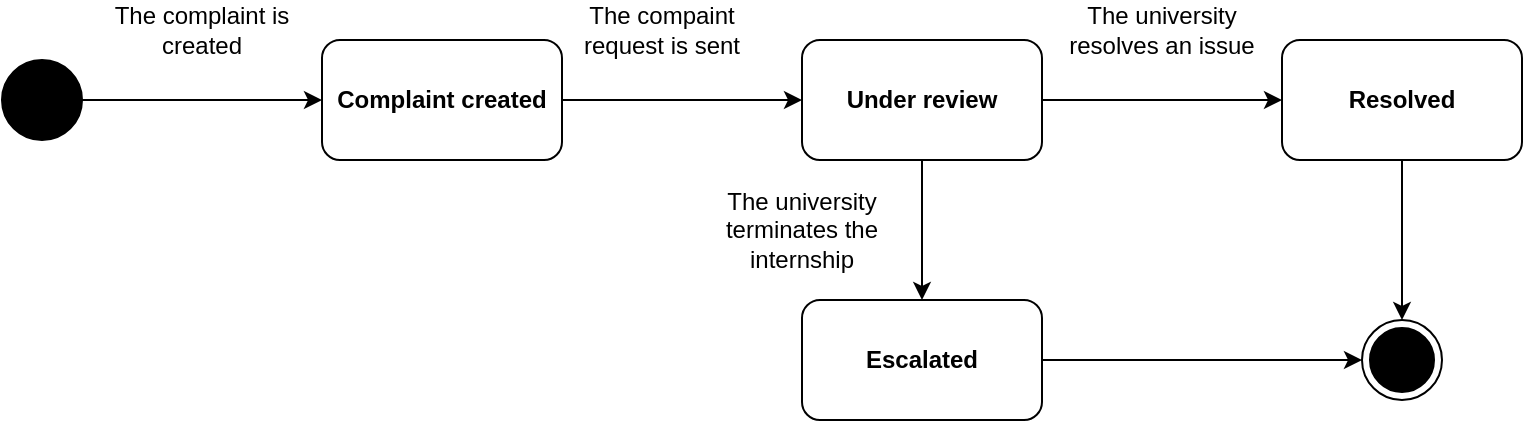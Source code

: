<mxfile version="25.0.3">
  <diagram name="Page-1" id="_xUHS9mLkxcPEhT5gaJq">
    <mxGraphModel dx="1434" dy="746" grid="1" gridSize="10" guides="1" tooltips="1" connect="1" arrows="1" fold="1" page="1" pageScale="1" pageWidth="827" pageHeight="1169" math="0" shadow="0">
      <root>
        <mxCell id="0" />
        <mxCell id="1" parent="0" />
        <mxCell id="90ore4e1R3nUi26I3FRk-1" value="" style="ellipse;whiteSpace=wrap;html=1;aspect=fixed;fillColor=#000000;" vertex="1" parent="1">
          <mxGeometry x="40" y="300" width="40" height="40" as="geometry" />
        </mxCell>
        <mxCell id="90ore4e1R3nUi26I3FRk-2" value="" style="endArrow=classic;html=1;rounded=0;exitX=1;exitY=0.5;exitDx=0;exitDy=0;entryX=0;entryY=0.5;entryDx=0;entryDy=0;" edge="1" parent="1" source="90ore4e1R3nUi26I3FRk-1" target="90ore4e1R3nUi26I3FRk-4">
          <mxGeometry width="50" height="50" relative="1" as="geometry">
            <mxPoint x="360" y="550" as="sourcePoint" />
            <mxPoint x="170" y="320" as="targetPoint" />
          </mxGeometry>
        </mxCell>
        <mxCell id="90ore4e1R3nUi26I3FRk-3" style="edgeStyle=orthogonalEdgeStyle;rounded=0;orthogonalLoop=1;jettySize=auto;html=1;entryX=0;entryY=0.5;entryDx=0;entryDy=0;" edge="1" parent="1" source="90ore4e1R3nUi26I3FRk-4" target="90ore4e1R3nUi26I3FRk-6">
          <mxGeometry relative="1" as="geometry" />
        </mxCell>
        <mxCell id="90ore4e1R3nUi26I3FRk-4" value="&lt;b&gt;Complaint created&lt;/b&gt;" style="rounded=1;whiteSpace=wrap;html=1;" vertex="1" parent="1">
          <mxGeometry x="200" y="290" width="120" height="60" as="geometry" />
        </mxCell>
        <mxCell id="90ore4e1R3nUi26I3FRk-5" style="edgeStyle=orthogonalEdgeStyle;rounded=0;orthogonalLoop=1;jettySize=auto;html=1;entryX=0;entryY=0.5;entryDx=0;entryDy=0;" edge="1" parent="1" source="90ore4e1R3nUi26I3FRk-6" target="90ore4e1R3nUi26I3FRk-8">
          <mxGeometry relative="1" as="geometry" />
        </mxCell>
        <mxCell id="90ore4e1R3nUi26I3FRk-19" style="edgeStyle=orthogonalEdgeStyle;rounded=0;orthogonalLoop=1;jettySize=auto;html=1;" edge="1" parent="1" source="90ore4e1R3nUi26I3FRk-6" target="90ore4e1R3nUi26I3FRk-18">
          <mxGeometry relative="1" as="geometry" />
        </mxCell>
        <mxCell id="90ore4e1R3nUi26I3FRk-6" value="&lt;b&gt;Under review&lt;/b&gt;" style="rounded=1;whiteSpace=wrap;html=1;" vertex="1" parent="1">
          <mxGeometry x="440" y="290" width="120" height="60" as="geometry" />
        </mxCell>
        <mxCell id="90ore4e1R3nUi26I3FRk-7" style="edgeStyle=orthogonalEdgeStyle;rounded=0;orthogonalLoop=1;jettySize=auto;html=1;entryX=0.5;entryY=0;entryDx=0;entryDy=0;" edge="1" parent="1" source="90ore4e1R3nUi26I3FRk-8" target="90ore4e1R3nUi26I3FRk-16">
          <mxGeometry relative="1" as="geometry">
            <mxPoint x="740" y="420" as="targetPoint" />
          </mxGeometry>
        </mxCell>
        <mxCell id="90ore4e1R3nUi26I3FRk-8" value="&lt;b&gt;Resolved&lt;/b&gt;" style="rounded=1;whiteSpace=wrap;html=1;" vertex="1" parent="1">
          <mxGeometry x="680" y="290" width="120" height="60" as="geometry" />
        </mxCell>
        <mxCell id="90ore4e1R3nUi26I3FRk-9" value="The complaint is created" style="text;html=1;align=center;verticalAlign=middle;whiteSpace=wrap;rounded=0;" vertex="1" parent="1">
          <mxGeometry x="90" y="270" width="100" height="30" as="geometry" />
        </mxCell>
        <mxCell id="90ore4e1R3nUi26I3FRk-10" value="The compaint request is sent" style="text;html=1;align=center;verticalAlign=middle;whiteSpace=wrap;rounded=0;" vertex="1" parent="1">
          <mxGeometry x="320" y="270" width="100" height="30" as="geometry" />
        </mxCell>
        <mxCell id="90ore4e1R3nUi26I3FRk-11" value="The university resolves an issue" style="text;html=1;align=center;verticalAlign=middle;whiteSpace=wrap;rounded=0;" vertex="1" parent="1">
          <mxGeometry x="570" y="270" width="100" height="30" as="geometry" />
        </mxCell>
        <mxCell id="90ore4e1R3nUi26I3FRk-14" value="The university terminates the internship" style="text;html=1;align=center;verticalAlign=middle;whiteSpace=wrap;rounded=0;" vertex="1" parent="1">
          <mxGeometry x="390" y="370" width="100" height="30" as="geometry" />
        </mxCell>
        <mxCell id="90ore4e1R3nUi26I3FRk-15" value="" style="group" vertex="1" connectable="0" parent="1">
          <mxGeometry x="720" y="430" width="40" height="40" as="geometry" />
        </mxCell>
        <mxCell id="90ore4e1R3nUi26I3FRk-16" value="" style="ellipse;whiteSpace=wrap;html=1;aspect=fixed;" vertex="1" parent="90ore4e1R3nUi26I3FRk-15">
          <mxGeometry width="40" height="40" as="geometry" />
        </mxCell>
        <mxCell id="90ore4e1R3nUi26I3FRk-17" value="" style="ellipse;whiteSpace=wrap;html=1;aspect=fixed;fillColor=#000000;" vertex="1" parent="90ore4e1R3nUi26I3FRk-15">
          <mxGeometry x="4" y="4" width="32" height="32" as="geometry" />
        </mxCell>
        <mxCell id="90ore4e1R3nUi26I3FRk-20" style="edgeStyle=orthogonalEdgeStyle;rounded=0;orthogonalLoop=1;jettySize=auto;html=1;entryX=0;entryY=0.5;entryDx=0;entryDy=0;" edge="1" parent="1" source="90ore4e1R3nUi26I3FRk-18" target="90ore4e1R3nUi26I3FRk-16">
          <mxGeometry relative="1" as="geometry" />
        </mxCell>
        <mxCell id="90ore4e1R3nUi26I3FRk-18" value="&lt;b&gt;Escalated&lt;/b&gt;" style="rounded=1;whiteSpace=wrap;html=1;" vertex="1" parent="1">
          <mxGeometry x="440" y="420" width="120" height="60" as="geometry" />
        </mxCell>
      </root>
    </mxGraphModel>
  </diagram>
</mxfile>

